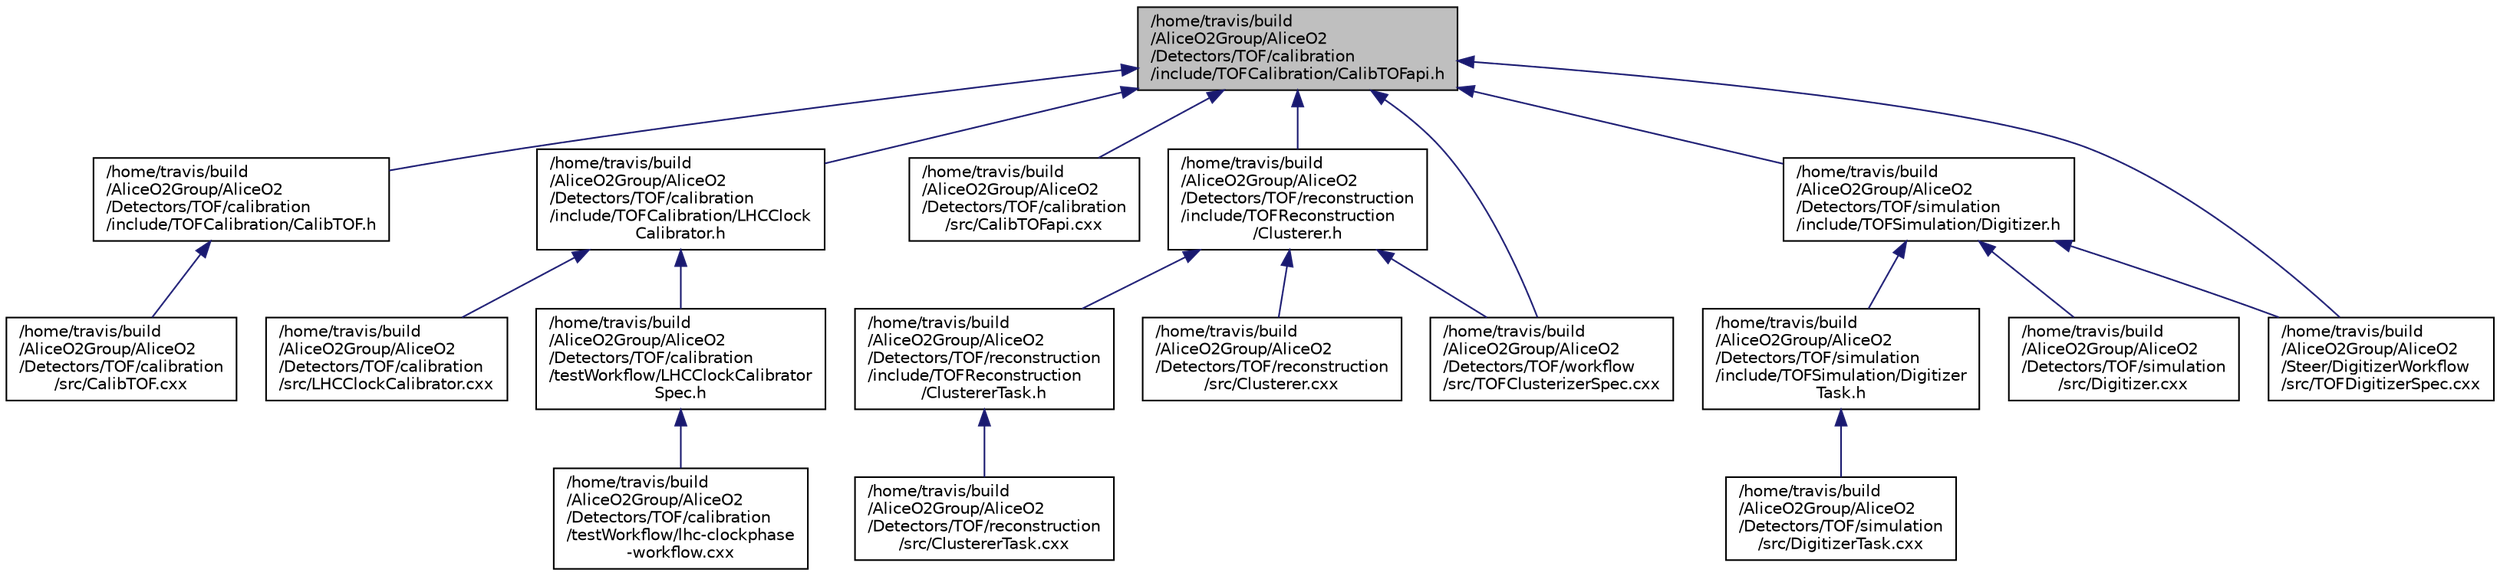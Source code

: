 digraph "/home/travis/build/AliceO2Group/AliceO2/Detectors/TOF/calibration/include/TOFCalibration/CalibTOFapi.h"
{
 // INTERACTIVE_SVG=YES
  bgcolor="transparent";
  edge [fontname="Helvetica",fontsize="10",labelfontname="Helvetica",labelfontsize="10"];
  node [fontname="Helvetica",fontsize="10",shape=record];
  Node18 [label="/home/travis/build\l/AliceO2Group/AliceO2\l/Detectors/TOF/calibration\l/include/TOFCalibration/CalibTOFapi.h",height=0.2,width=0.4,color="black", fillcolor="grey75", style="filled", fontcolor="black"];
  Node18 -> Node19 [dir="back",color="midnightblue",fontsize="10",style="solid",fontname="Helvetica"];
  Node19 [label="/home/travis/build\l/AliceO2Group/AliceO2\l/Detectors/TOF/calibration\l/include/TOFCalibration/CalibTOF.h",height=0.2,width=0.4,color="black",URL="$d5/ded/CalibTOF_8h.html"];
  Node19 -> Node20 [dir="back",color="midnightblue",fontsize="10",style="solid",fontname="Helvetica"];
  Node20 [label="/home/travis/build\l/AliceO2Group/AliceO2\l/Detectors/TOF/calibration\l/src/CalibTOF.cxx",height=0.2,width=0.4,color="black",URL="$de/d89/CalibTOF_8cxx.html"];
  Node18 -> Node21 [dir="back",color="midnightblue",fontsize="10",style="solid",fontname="Helvetica"];
  Node21 [label="/home/travis/build\l/AliceO2Group/AliceO2\l/Detectors/TOF/calibration\l/include/TOFCalibration/LHCClock\lCalibrator.h",height=0.2,width=0.4,color="black",URL="$da/d2b/LHCClockCalibrator_8h.html"];
  Node21 -> Node22 [dir="back",color="midnightblue",fontsize="10",style="solid",fontname="Helvetica"];
  Node22 [label="/home/travis/build\l/AliceO2Group/AliceO2\l/Detectors/TOF/calibration\l/src/LHCClockCalibrator.cxx",height=0.2,width=0.4,color="black",URL="$d1/dff/LHCClockCalibrator_8cxx.html"];
  Node21 -> Node23 [dir="back",color="midnightblue",fontsize="10",style="solid",fontname="Helvetica"];
  Node23 [label="/home/travis/build\l/AliceO2Group/AliceO2\l/Detectors/TOF/calibration\l/testWorkflow/LHCClockCalibrator\lSpec.h",height=0.2,width=0.4,color="black",URL="$d0/d37/LHCClockCalibratorSpec_8h.html",tooltip="Device to calibrate LHC clock phase using TOF data. "];
  Node23 -> Node24 [dir="back",color="midnightblue",fontsize="10",style="solid",fontname="Helvetica"];
  Node24 [label="/home/travis/build\l/AliceO2Group/AliceO2\l/Detectors/TOF/calibration\l/testWorkflow/lhc-clockphase\l-workflow.cxx",height=0.2,width=0.4,color="black",URL="$d1/d1b/lhc-clockphase-workflow_8cxx.html"];
  Node18 -> Node25 [dir="back",color="midnightblue",fontsize="10",style="solid",fontname="Helvetica"];
  Node25 [label="/home/travis/build\l/AliceO2Group/AliceO2\l/Detectors/TOF/calibration\l/src/CalibTOFapi.cxx",height=0.2,width=0.4,color="black",URL="$d9/d35/CalibTOFapi_8cxx.html"];
  Node18 -> Node26 [dir="back",color="midnightblue",fontsize="10",style="solid",fontname="Helvetica"];
  Node26 [label="/home/travis/build\l/AliceO2Group/AliceO2\l/Detectors/TOF/reconstruction\l/include/TOFReconstruction\l/Clusterer.h",height=0.2,width=0.4,color="black",URL="$dc/d24/TOF_2reconstruction_2include_2TOFReconstruction_2Clusterer_8h.html"];
  Node26 -> Node27 [dir="back",color="midnightblue",fontsize="10",style="solid",fontname="Helvetica"];
  Node27 [label="/home/travis/build\l/AliceO2Group/AliceO2\l/Detectors/TOF/reconstruction\l/include/TOFReconstruction\l/ClustererTask.h",height=0.2,width=0.4,color="black",URL="$d4/d74/TOF_2reconstruction_2include_2TOFReconstruction_2ClustererTask_8h.html"];
  Node27 -> Node28 [dir="back",color="midnightblue",fontsize="10",style="solid",fontname="Helvetica"];
  Node28 [label="/home/travis/build\l/AliceO2Group/AliceO2\l/Detectors/TOF/reconstruction\l/src/ClustererTask.cxx",height=0.2,width=0.4,color="black",URL="$d5/d10/TOF_2reconstruction_2src_2ClustererTask_8cxx.html"];
  Node26 -> Node29 [dir="back",color="midnightblue",fontsize="10",style="solid",fontname="Helvetica"];
  Node29 [label="/home/travis/build\l/AliceO2Group/AliceO2\l/Detectors/TOF/reconstruction\l/src/Clusterer.cxx",height=0.2,width=0.4,color="black",URL="$d5/d8a/TOF_2reconstruction_2src_2Clusterer_8cxx.html"];
  Node26 -> Node30 [dir="back",color="midnightblue",fontsize="10",style="solid",fontname="Helvetica"];
  Node30 [label="/home/travis/build\l/AliceO2Group/AliceO2\l/Detectors/TOF/workflow\l/src/TOFClusterizerSpec.cxx",height=0.2,width=0.4,color="black",URL="$da/df1/TOFClusterizerSpec_8cxx.html"];
  Node18 -> Node31 [dir="back",color="midnightblue",fontsize="10",style="solid",fontname="Helvetica"];
  Node31 [label="/home/travis/build\l/AliceO2Group/AliceO2\l/Detectors/TOF/simulation\l/include/TOFSimulation/Digitizer.h",height=0.2,width=0.4,color="black",URL="$d0/d85/TOF_2simulation_2include_2TOFSimulation_2Digitizer_8h.html"];
  Node31 -> Node32 [dir="back",color="midnightblue",fontsize="10",style="solid",fontname="Helvetica"];
  Node32 [label="/home/travis/build\l/AliceO2Group/AliceO2\l/Detectors/TOF/simulation\l/include/TOFSimulation/Digitizer\lTask.h",height=0.2,width=0.4,color="black",URL="$d8/dc6/TOF_2simulation_2include_2TOFSimulation_2DigitizerTask_8h.html"];
  Node32 -> Node33 [dir="back",color="midnightblue",fontsize="10",style="solid",fontname="Helvetica"];
  Node33 [label="/home/travis/build\l/AliceO2Group/AliceO2\l/Detectors/TOF/simulation\l/src/DigitizerTask.cxx",height=0.2,width=0.4,color="black",URL="$dd/df3/TOF_2simulation_2src_2DigitizerTask_8cxx.html"];
  Node31 -> Node34 [dir="back",color="midnightblue",fontsize="10",style="solid",fontname="Helvetica"];
  Node34 [label="/home/travis/build\l/AliceO2Group/AliceO2\l/Detectors/TOF/simulation\l/src/Digitizer.cxx",height=0.2,width=0.4,color="black",URL="$d4/df3/TOF_2simulation_2src_2Digitizer_8cxx.html"];
  Node31 -> Node35 [dir="back",color="midnightblue",fontsize="10",style="solid",fontname="Helvetica"];
  Node35 [label="/home/travis/build\l/AliceO2Group/AliceO2\l/Steer/DigitizerWorkflow\l/src/TOFDigitizerSpec.cxx",height=0.2,width=0.4,color="black",URL="$d6/d61/TOFDigitizerSpec_8cxx.html"];
  Node18 -> Node30 [dir="back",color="midnightblue",fontsize="10",style="solid",fontname="Helvetica"];
  Node18 -> Node35 [dir="back",color="midnightblue",fontsize="10",style="solid",fontname="Helvetica"];
}
